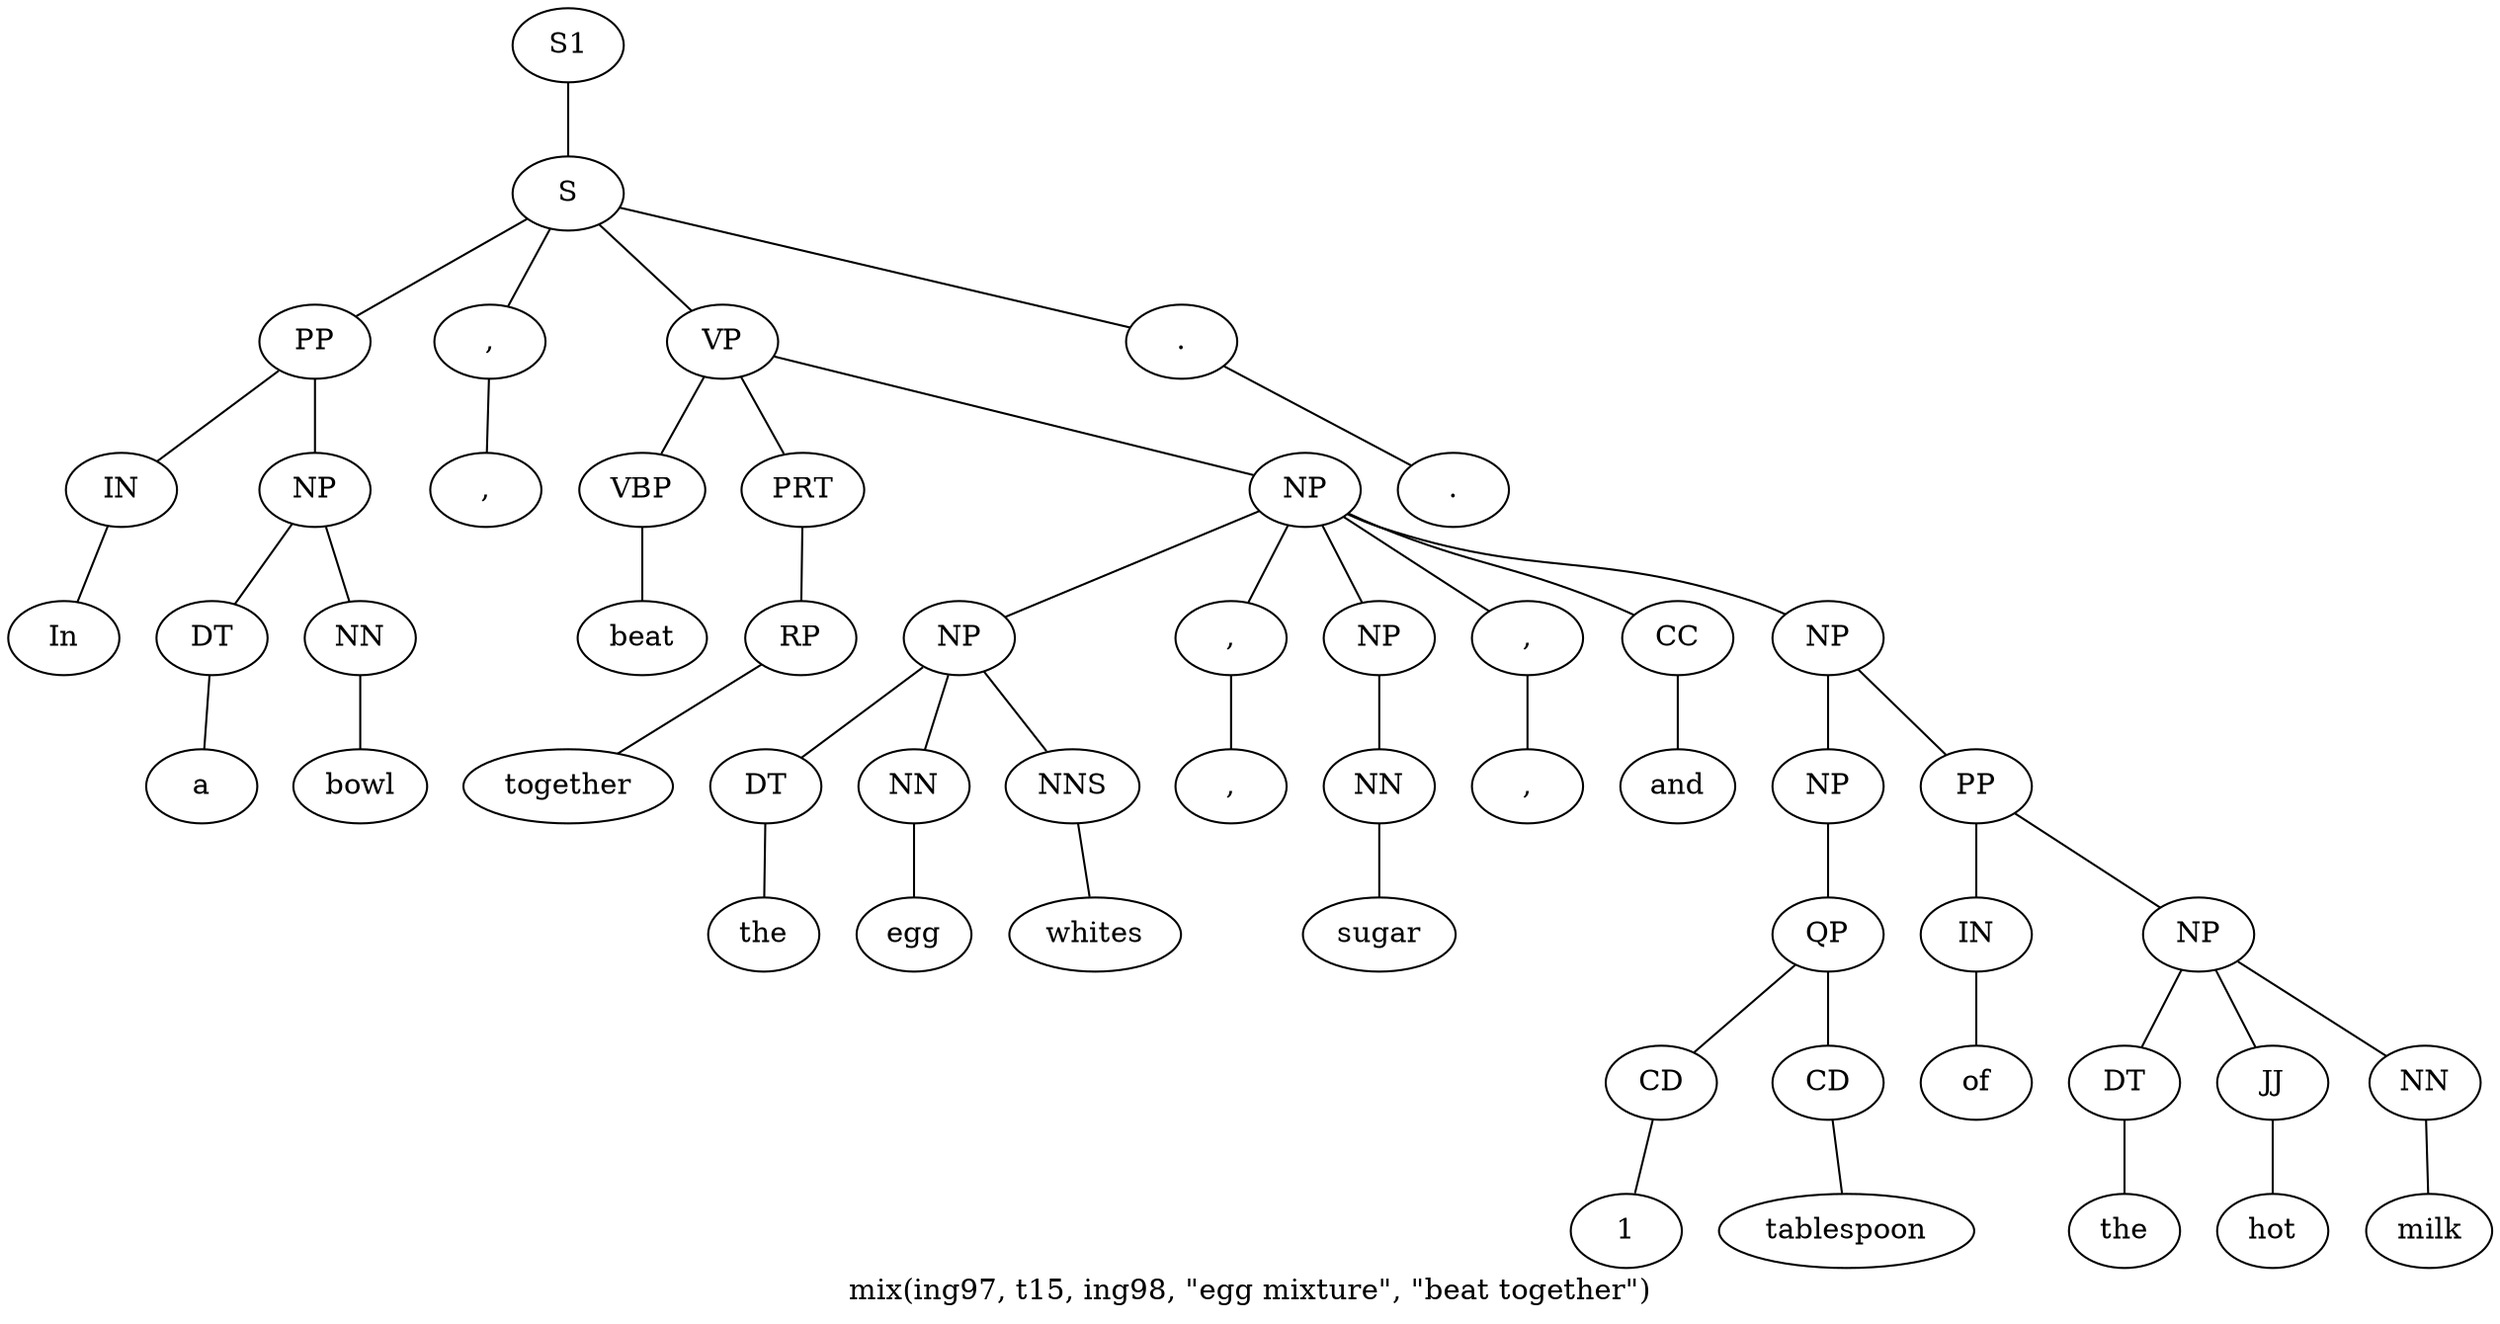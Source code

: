 graph SyntaxGraph {
	label = "mix(ing97, t15, ing98, \"egg mixture\", \"beat together\")";
	Node0 [label="S1"];
	Node1 [label="S"];
	Node2 [label="PP"];
	Node3 [label="IN"];
	Node4 [label="In"];
	Node5 [label="NP"];
	Node6 [label="DT"];
	Node7 [label="a"];
	Node8 [label="NN"];
	Node9 [label="bowl"];
	Node10 [label=","];
	Node11 [label=","];
	Node12 [label="VP"];
	Node13 [label="VBP"];
	Node14 [label="beat"];
	Node15 [label="PRT"];
	Node16 [label="RP"];
	Node17 [label="together"];
	Node18 [label="NP"];
	Node19 [label="NP"];
	Node20 [label="DT"];
	Node21 [label="the"];
	Node22 [label="NN"];
	Node23 [label="egg"];
	Node24 [label="NNS"];
	Node25 [label="whites"];
	Node26 [label=","];
	Node27 [label=","];
	Node28 [label="NP"];
	Node29 [label="NN"];
	Node30 [label="sugar"];
	Node31 [label=","];
	Node32 [label=","];
	Node33 [label="CC"];
	Node34 [label="and"];
	Node35 [label="NP"];
	Node36 [label="NP"];
	Node37 [label="QP"];
	Node38 [label="CD"];
	Node39 [label="1"];
	Node40 [label="CD"];
	Node41 [label="tablespoon"];
	Node42 [label="PP"];
	Node43 [label="IN"];
	Node44 [label="of"];
	Node45 [label="NP"];
	Node46 [label="DT"];
	Node47 [label="the"];
	Node48 [label="JJ"];
	Node49 [label="hot"];
	Node50 [label="NN"];
	Node51 [label="milk"];
	Node52 [label="."];
	Node53 [label="."];

	Node0 -- Node1;
	Node1 -- Node2;
	Node1 -- Node10;
	Node1 -- Node12;
	Node1 -- Node52;
	Node2 -- Node3;
	Node2 -- Node5;
	Node3 -- Node4;
	Node5 -- Node6;
	Node5 -- Node8;
	Node6 -- Node7;
	Node8 -- Node9;
	Node10 -- Node11;
	Node12 -- Node13;
	Node12 -- Node15;
	Node12 -- Node18;
	Node13 -- Node14;
	Node15 -- Node16;
	Node16 -- Node17;
	Node18 -- Node19;
	Node18 -- Node26;
	Node18 -- Node28;
	Node18 -- Node31;
	Node18 -- Node33;
	Node18 -- Node35;
	Node19 -- Node20;
	Node19 -- Node22;
	Node19 -- Node24;
	Node20 -- Node21;
	Node22 -- Node23;
	Node24 -- Node25;
	Node26 -- Node27;
	Node28 -- Node29;
	Node29 -- Node30;
	Node31 -- Node32;
	Node33 -- Node34;
	Node35 -- Node36;
	Node35 -- Node42;
	Node36 -- Node37;
	Node37 -- Node38;
	Node37 -- Node40;
	Node38 -- Node39;
	Node40 -- Node41;
	Node42 -- Node43;
	Node42 -- Node45;
	Node43 -- Node44;
	Node45 -- Node46;
	Node45 -- Node48;
	Node45 -- Node50;
	Node46 -- Node47;
	Node48 -- Node49;
	Node50 -- Node51;
	Node52 -- Node53;
}